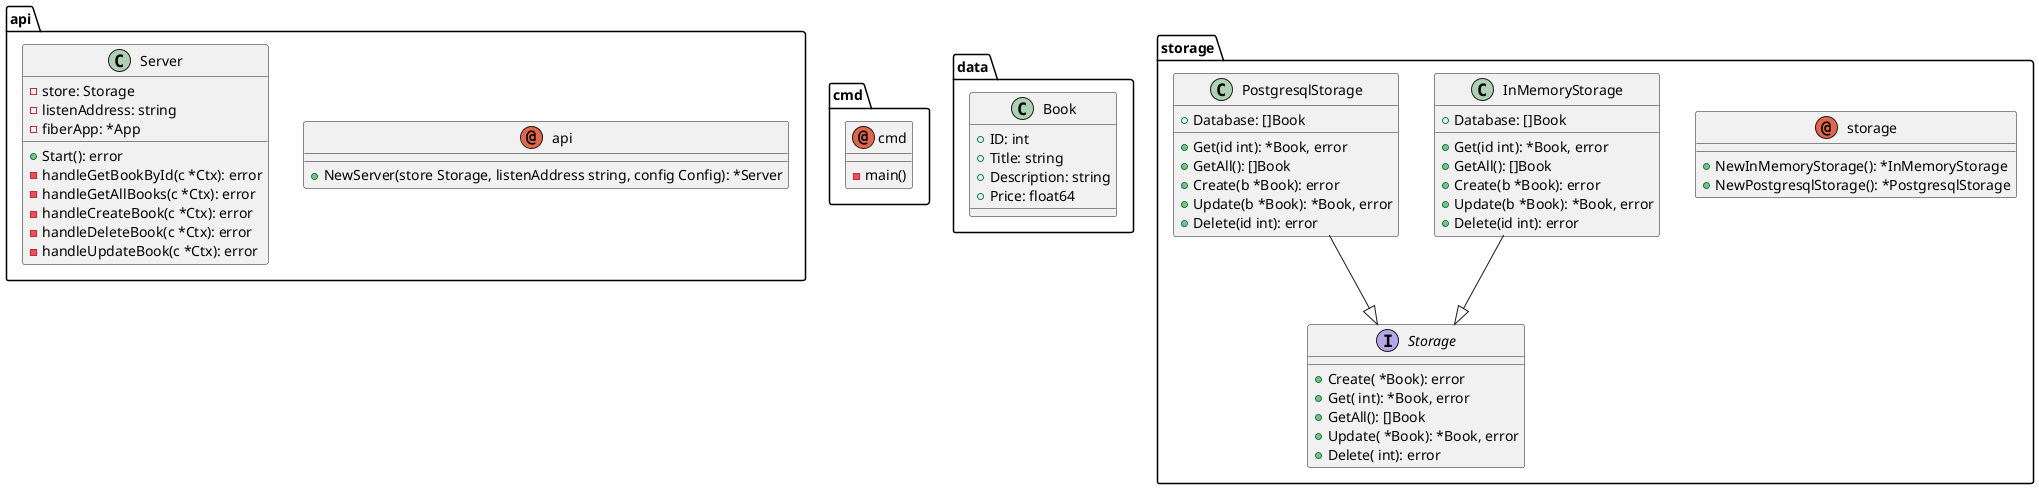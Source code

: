 @startuml
package api{
annotation api {


+NewServer(store Storage, listenAddress string, config Config): *Server
}
class Server {
-store: Storage
-listenAddress: string
-fiberApp: *App
+Start(): error
-handleGetBookById(c *Ctx): error
-handleGetAllBooks(c *Ctx): error
-handleCreateBook(c *Ctx): error
-handleDeleteBook(c *Ctx): error
-handleUpdateBook(c *Ctx): error
}
}
package cmd{
annotation cmd {


-main()
}
}
package data{
class Book {
+ID: int
+Title: string
+Description: string
+Price: float64

}
}
package storage{
annotation storage {


+NewInMemoryStorage(): *InMemoryStorage
+NewPostgresqlStorage(): *PostgresqlStorage
}
interface Storage{
+Create( *Book): error
+Get( int): *Book, error
+GetAll(): []Book
+Update( *Book): *Book, error
+Delete( int): error
}
class InMemoryStorage {
+Database: []Book
+Get(id int): *Book, error
+GetAll(): []Book
+Create(b *Book): error
+Update(b *Book): *Book, error
+Delete(id int): error
}
class PostgresqlStorage {
+Database: []Book
+Get(id int): *Book, error
+GetAll(): []Book
+Create(b *Book): error
+Update(b *Book): *Book, error
+Delete(id int): error
}
}

"InMemoryStorage" --|> "Storage"
"PostgresqlStorage" --|> "Storage"
@enduml